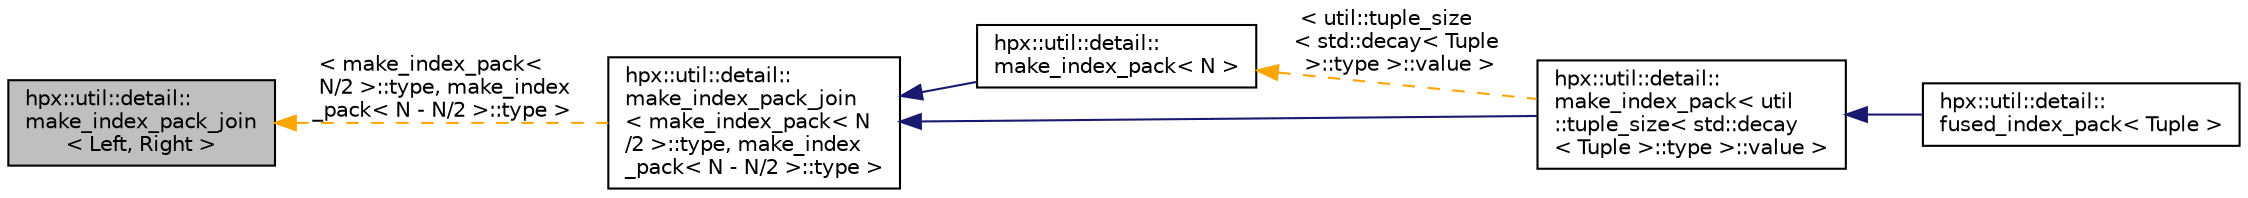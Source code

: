 digraph "hpx::util::detail::make_index_pack_join&lt; Left, Right &gt;"
{
  edge [fontname="Helvetica",fontsize="10",labelfontname="Helvetica",labelfontsize="10"];
  node [fontname="Helvetica",fontsize="10",shape=record];
  rankdir="LR";
  Node0 [label="hpx::util::detail::\lmake_index_pack_join\l\< Left, Right \>",height=0.2,width=0.4,color="black", fillcolor="grey75", style="filled", fontcolor="black"];
  Node0 -> Node1 [dir="back",color="orange",fontsize="10",style="dashed",label=" \< make_index_pack\<\l N/2 \>::type, make_index\l_pack\< N - N/2 \>::type \>" ,fontname="Helvetica"];
  Node1 [label="hpx::util::detail::\lmake_index_pack_join\l\< make_index_pack\< N\l/2 \>::type, make_index\l_pack\< N - N/2 \>::type \>",height=0.2,width=0.4,color="black", fillcolor="white", style="filled",URL="$d1/de0/structhpx_1_1util_1_1detail_1_1make__index__pack__join.html"];
  Node1 -> Node2 [dir="back",color="midnightblue",fontsize="10",style="solid",fontname="Helvetica"];
  Node2 [label="hpx::util::detail::\lmake_index_pack\< N \>",height=0.2,width=0.4,color="black", fillcolor="white", style="filled",URL="$d9/d6b/structhpx_1_1util_1_1detail_1_1make__index__pack.html"];
  Node2 -> Node3 [dir="back",color="orange",fontsize="10",style="dashed",label=" \< util::tuple_size\l\< std::decay\< Tuple\l \>::type \>::value \>" ,fontname="Helvetica"];
  Node3 [label="hpx::util::detail::\lmake_index_pack\< util\l::tuple_size\< std::decay\l\< Tuple \>::type \>::value \>",height=0.2,width=0.4,color="black", fillcolor="white", style="filled",URL="$d9/d6b/structhpx_1_1util_1_1detail_1_1make__index__pack.html"];
  Node3 -> Node4 [dir="back",color="midnightblue",fontsize="10",style="solid",fontname="Helvetica"];
  Node4 [label="hpx::util::detail::\lfused_index_pack\< Tuple \>",height=0.2,width=0.4,color="black", fillcolor="white", style="filled",URL="$d2/d1b/structhpx_1_1util_1_1detail_1_1fused__index__pack.html"];
  Node1 -> Node3 [dir="back",color="midnightblue",fontsize="10",style="solid",fontname="Helvetica"];
}
